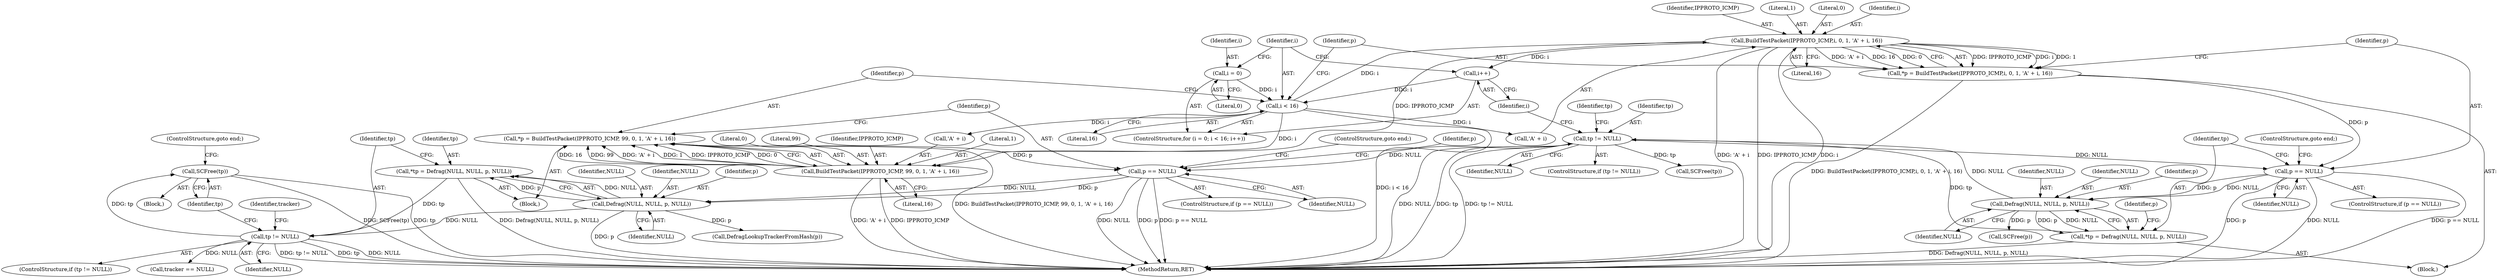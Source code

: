 digraph "0_suricata_4a04f814b15762eb446a5ead4d69d021512df6f8_9@pointer" {
"1000208" [label="(Call,SCFree(tp))"];
"1000204" [label="(Call,tp != NULL)"];
"1000196" [label="(Call,*tp = Defrag(NULL, NULL, p, NULL))"];
"1000198" [label="(Call,Defrag(NULL, NULL, p, NULL))"];
"1000180" [label="(Call,p == NULL)"];
"1000168" [label="(Call,*p = BuildTestPacket(IPPROTO_ICMP, 99, 0, 1, 'A' + i, 16))"];
"1000170" [label="(Call,BuildTestPacket(IPPROTO_ICMP, 99, 0, 1, 'A' + i, 16))"];
"1000135" [label="(Call,BuildTestPacket(IPPROTO_ICMP,i, 0, 1, 'A' + i, 16))"];
"1000126" [label="(Call,i < 16)"];
"1000129" [label="(Call,i++)"];
"1000123" [label="(Call,i = 0)"];
"1000160" [label="(Call,tp != NULL)"];
"1000150" [label="(Call,*tp = Defrag(NULL, NULL, p, NULL))"];
"1000152" [label="(Call,Defrag(NULL, NULL, p, NULL))"];
"1000145" [label="(Call,p == NULL)"];
"1000133" [label="(Call,*p = BuildTestPacket(IPPROTO_ICMP,i, 0, 1, 'A' + i, 16))"];
"1000133" [label="(Call,*p = BuildTestPacket(IPPROTO_ICMP,i, 0, 1, 'A' + i, 16))"];
"1000140" [label="(Call,'A' + i)"];
"1000125" [label="(Literal,0)"];
"1000129" [label="(Call,i++)"];
"1000154" [label="(Identifier,NULL)"];
"1000148" [label="(ControlStructure,goto end;)"];
"1000172" [label="(Literal,99)"];
"1000159" [label="(ControlStructure,if (tp != NULL))"];
"1000161" [label="(Identifier,tp)"];
"1000181" [label="(Identifier,p)"];
"1000170" [label="(Call,BuildTestPacket(IPPROTO_ICMP, 99, 0, 1, 'A' + i, 16))"];
"1000155" [label="(Identifier,p)"];
"1000203" [label="(ControlStructure,if (tp != NULL))"];
"1000136" [label="(Identifier,IPPROTO_ICMP)"];
"1000237" [label="(MethodReturn,RET)"];
"1000128" [label="(Literal,16)"];
"1000147" [label="(Identifier,NULL)"];
"1000139" [label="(Literal,1)"];
"1000187" [label="(Identifier,p)"];
"1000213" [label="(Identifier,tracker)"];
"1000179" [label="(ControlStructure,if (p == NULL))"];
"1000138" [label="(Literal,0)"];
"1000171" [label="(Identifier,IPPROTO_ICMP)"];
"1000130" [label="(Identifier,i)"];
"1000127" [label="(Identifier,i)"];
"1000145" [label="(Call,p == NULL)"];
"1000169" [label="(Identifier,p)"];
"1000202" [label="(Identifier,NULL)"];
"1000174" [label="(Literal,1)"];
"1000217" [label="(Call,tracker == NULL)"];
"1000183" [label="(ControlStructure,goto end;)"];
"1000151" [label="(Identifier,tp)"];
"1000122" [label="(ControlStructure,for (i = 0; i < 16; i++))"];
"1000144" [label="(ControlStructure,if (p == NULL))"];
"1000204" [label="(Call,tp != NULL)"];
"1000152" [label="(Call,Defrag(NULL, NULL, p, NULL))"];
"1000168" [label="(Call,*p = BuildTestPacket(IPPROTO_ICMP, 99, 0, 1, 'A' + i, 16))"];
"1000146" [label="(Identifier,p)"];
"1000210" [label="(ControlStructure,goto end;)"];
"1000153" [label="(Identifier,NULL)"];
"1000135" [label="(Call,BuildTestPacket(IPPROTO_ICMP,i, 0, 1, 'A' + i, 16))"];
"1000124" [label="(Identifier,i)"];
"1000156" [label="(Identifier,NULL)"];
"1000201" [label="(Identifier,p)"];
"1000197" [label="(Identifier,tp)"];
"1000164" [label="(Call,SCFree(tp))"];
"1000196" [label="(Call,*tp = Defrag(NULL, NULL, p, NULL))"];
"1000175" [label="(Call,'A' + i)"];
"1000143" [label="(Literal,16)"];
"1000160" [label="(Call,tp != NULL)"];
"1000173" [label="(Literal,0)"];
"1000199" [label="(Identifier,NULL)"];
"1000158" [label="(Identifier,p)"];
"1000165" [label="(Identifier,tp)"];
"1000182" [label="(Identifier,NULL)"];
"1000162" [label="(Identifier,NULL)"];
"1000131" [label="(Block,)"];
"1000200" [label="(Identifier,NULL)"];
"1000209" [label="(Identifier,tp)"];
"1000178" [label="(Literal,16)"];
"1000207" [label="(Block,)"];
"1000150" [label="(Call,*tp = Defrag(NULL, NULL, p, NULL))"];
"1000214" [label="(Call,DefragLookupTrackerFromHash(p))"];
"1000157" [label="(Call,SCFree(p))"];
"1000206" [label="(Identifier,NULL)"];
"1000205" [label="(Identifier,tp)"];
"1000208" [label="(Call,SCFree(tp))"];
"1000123" [label="(Call,i = 0)"];
"1000180" [label="(Call,p == NULL)"];
"1000134" [label="(Identifier,p)"];
"1000137" [label="(Identifier,i)"];
"1000105" [label="(Block,)"];
"1000198" [label="(Call,Defrag(NULL, NULL, p, NULL))"];
"1000126" [label="(Call,i < 16)"];
"1000208" -> "1000207"  [label="AST: "];
"1000208" -> "1000209"  [label="CFG: "];
"1000209" -> "1000208"  [label="AST: "];
"1000210" -> "1000208"  [label="CFG: "];
"1000208" -> "1000237"  [label="DDG: tp"];
"1000208" -> "1000237"  [label="DDG: SCFree(tp)"];
"1000204" -> "1000208"  [label="DDG: tp"];
"1000204" -> "1000203"  [label="AST: "];
"1000204" -> "1000206"  [label="CFG: "];
"1000205" -> "1000204"  [label="AST: "];
"1000206" -> "1000204"  [label="AST: "];
"1000209" -> "1000204"  [label="CFG: "];
"1000213" -> "1000204"  [label="CFG: "];
"1000204" -> "1000237"  [label="DDG: tp"];
"1000204" -> "1000237"  [label="DDG: NULL"];
"1000204" -> "1000237"  [label="DDG: tp != NULL"];
"1000196" -> "1000204"  [label="DDG: tp"];
"1000198" -> "1000204"  [label="DDG: NULL"];
"1000204" -> "1000217"  [label="DDG: NULL"];
"1000196" -> "1000105"  [label="AST: "];
"1000196" -> "1000198"  [label="CFG: "];
"1000197" -> "1000196"  [label="AST: "];
"1000198" -> "1000196"  [label="AST: "];
"1000205" -> "1000196"  [label="CFG: "];
"1000196" -> "1000237"  [label="DDG: Defrag(NULL, NULL, p, NULL)"];
"1000198" -> "1000196"  [label="DDG: NULL"];
"1000198" -> "1000196"  [label="DDG: p"];
"1000198" -> "1000202"  [label="CFG: "];
"1000199" -> "1000198"  [label="AST: "];
"1000200" -> "1000198"  [label="AST: "];
"1000201" -> "1000198"  [label="AST: "];
"1000202" -> "1000198"  [label="AST: "];
"1000198" -> "1000237"  [label="DDG: p"];
"1000180" -> "1000198"  [label="DDG: NULL"];
"1000180" -> "1000198"  [label="DDG: p"];
"1000198" -> "1000214"  [label="DDG: p"];
"1000180" -> "1000179"  [label="AST: "];
"1000180" -> "1000182"  [label="CFG: "];
"1000181" -> "1000180"  [label="AST: "];
"1000182" -> "1000180"  [label="AST: "];
"1000183" -> "1000180"  [label="CFG: "];
"1000187" -> "1000180"  [label="CFG: "];
"1000180" -> "1000237"  [label="DDG: NULL"];
"1000180" -> "1000237"  [label="DDG: p"];
"1000180" -> "1000237"  [label="DDG: p == NULL"];
"1000168" -> "1000180"  [label="DDG: p"];
"1000160" -> "1000180"  [label="DDG: NULL"];
"1000168" -> "1000105"  [label="AST: "];
"1000168" -> "1000170"  [label="CFG: "];
"1000169" -> "1000168"  [label="AST: "];
"1000170" -> "1000168"  [label="AST: "];
"1000181" -> "1000168"  [label="CFG: "];
"1000168" -> "1000237"  [label="DDG: BuildTestPacket(IPPROTO_ICMP, 99, 0, 1, 'A' + i, 16)"];
"1000170" -> "1000168"  [label="DDG: 16"];
"1000170" -> "1000168"  [label="DDG: 99"];
"1000170" -> "1000168"  [label="DDG: 'A' + i"];
"1000170" -> "1000168"  [label="DDG: 1"];
"1000170" -> "1000168"  [label="DDG: IPPROTO_ICMP"];
"1000170" -> "1000168"  [label="DDG: 0"];
"1000170" -> "1000178"  [label="CFG: "];
"1000171" -> "1000170"  [label="AST: "];
"1000172" -> "1000170"  [label="AST: "];
"1000173" -> "1000170"  [label="AST: "];
"1000174" -> "1000170"  [label="AST: "];
"1000175" -> "1000170"  [label="AST: "];
"1000178" -> "1000170"  [label="AST: "];
"1000170" -> "1000237"  [label="DDG: IPPROTO_ICMP"];
"1000170" -> "1000237"  [label="DDG: 'A' + i"];
"1000135" -> "1000170"  [label="DDG: IPPROTO_ICMP"];
"1000126" -> "1000170"  [label="DDG: i"];
"1000135" -> "1000133"  [label="AST: "];
"1000135" -> "1000143"  [label="CFG: "];
"1000136" -> "1000135"  [label="AST: "];
"1000137" -> "1000135"  [label="AST: "];
"1000138" -> "1000135"  [label="AST: "];
"1000139" -> "1000135"  [label="AST: "];
"1000140" -> "1000135"  [label="AST: "];
"1000143" -> "1000135"  [label="AST: "];
"1000133" -> "1000135"  [label="CFG: "];
"1000135" -> "1000237"  [label="DDG: 'A' + i"];
"1000135" -> "1000237"  [label="DDG: IPPROTO_ICMP"];
"1000135" -> "1000237"  [label="DDG: i"];
"1000135" -> "1000129"  [label="DDG: i"];
"1000135" -> "1000133"  [label="DDG: IPPROTO_ICMP"];
"1000135" -> "1000133"  [label="DDG: i"];
"1000135" -> "1000133"  [label="DDG: 1"];
"1000135" -> "1000133"  [label="DDG: 'A' + i"];
"1000135" -> "1000133"  [label="DDG: 16"];
"1000135" -> "1000133"  [label="DDG: 0"];
"1000126" -> "1000135"  [label="DDG: i"];
"1000126" -> "1000122"  [label="AST: "];
"1000126" -> "1000128"  [label="CFG: "];
"1000127" -> "1000126"  [label="AST: "];
"1000128" -> "1000126"  [label="AST: "];
"1000134" -> "1000126"  [label="CFG: "];
"1000169" -> "1000126"  [label="CFG: "];
"1000126" -> "1000237"  [label="DDG: i < 16"];
"1000129" -> "1000126"  [label="DDG: i"];
"1000123" -> "1000126"  [label="DDG: i"];
"1000126" -> "1000140"  [label="DDG: i"];
"1000126" -> "1000175"  [label="DDG: i"];
"1000129" -> "1000122"  [label="AST: "];
"1000129" -> "1000130"  [label="CFG: "];
"1000130" -> "1000129"  [label="AST: "];
"1000127" -> "1000129"  [label="CFG: "];
"1000123" -> "1000122"  [label="AST: "];
"1000123" -> "1000125"  [label="CFG: "];
"1000124" -> "1000123"  [label="AST: "];
"1000125" -> "1000123"  [label="AST: "];
"1000127" -> "1000123"  [label="CFG: "];
"1000160" -> "1000159"  [label="AST: "];
"1000160" -> "1000162"  [label="CFG: "];
"1000161" -> "1000160"  [label="AST: "];
"1000162" -> "1000160"  [label="AST: "];
"1000165" -> "1000160"  [label="CFG: "];
"1000130" -> "1000160"  [label="CFG: "];
"1000160" -> "1000237"  [label="DDG: tp != NULL"];
"1000160" -> "1000237"  [label="DDG: NULL"];
"1000160" -> "1000237"  [label="DDG: tp"];
"1000160" -> "1000145"  [label="DDG: NULL"];
"1000150" -> "1000160"  [label="DDG: tp"];
"1000152" -> "1000160"  [label="DDG: NULL"];
"1000160" -> "1000164"  [label="DDG: tp"];
"1000150" -> "1000131"  [label="AST: "];
"1000150" -> "1000152"  [label="CFG: "];
"1000151" -> "1000150"  [label="AST: "];
"1000152" -> "1000150"  [label="AST: "];
"1000158" -> "1000150"  [label="CFG: "];
"1000150" -> "1000237"  [label="DDG: Defrag(NULL, NULL, p, NULL)"];
"1000152" -> "1000150"  [label="DDG: NULL"];
"1000152" -> "1000150"  [label="DDG: p"];
"1000152" -> "1000156"  [label="CFG: "];
"1000153" -> "1000152"  [label="AST: "];
"1000154" -> "1000152"  [label="AST: "];
"1000155" -> "1000152"  [label="AST: "];
"1000156" -> "1000152"  [label="AST: "];
"1000145" -> "1000152"  [label="DDG: NULL"];
"1000145" -> "1000152"  [label="DDG: p"];
"1000152" -> "1000157"  [label="DDG: p"];
"1000145" -> "1000144"  [label="AST: "];
"1000145" -> "1000147"  [label="CFG: "];
"1000146" -> "1000145"  [label="AST: "];
"1000147" -> "1000145"  [label="AST: "];
"1000148" -> "1000145"  [label="CFG: "];
"1000151" -> "1000145"  [label="CFG: "];
"1000145" -> "1000237"  [label="DDG: p == NULL"];
"1000145" -> "1000237"  [label="DDG: p"];
"1000145" -> "1000237"  [label="DDG: NULL"];
"1000133" -> "1000145"  [label="DDG: p"];
"1000133" -> "1000131"  [label="AST: "];
"1000134" -> "1000133"  [label="AST: "];
"1000146" -> "1000133"  [label="CFG: "];
"1000133" -> "1000237"  [label="DDG: BuildTestPacket(IPPROTO_ICMP,i, 0, 1, 'A' + i, 16)"];
}
